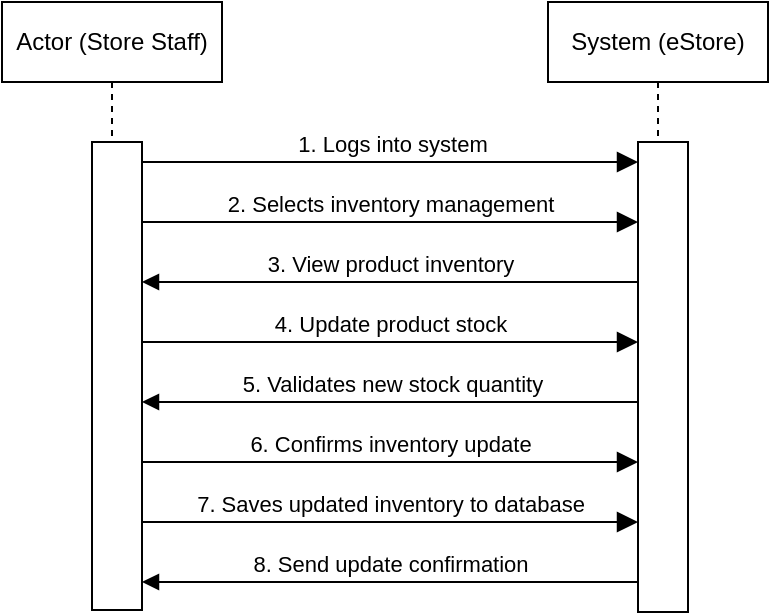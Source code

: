<mxfile version="24.7.7">
  <diagram name="Page-1" id="2YBvvXClWsGukQMizWep">
    <mxGraphModel dx="901" dy="598" grid="0" gridSize="10" guides="1" tooltips="1" connect="1" arrows="1" fold="1" page="1" pageScale="1" pageWidth="850" pageHeight="1100" background="none" math="0" shadow="0">
      <root>
        <mxCell id="0" />
        <mxCell id="1" parent="0" />
        <mxCell id="lCpbewTqBiGKCxygHLij-19" value="Actor (Store Staff)" style="shape=umlLifeline;perimeter=lifelinePerimeter;whiteSpace=wrap;html=1;container=0;dropTarget=0;collapsible=0;recursiveResize=0;outlineConnect=0;portConstraint=eastwest;newEdgeStyle={&quot;edgeStyle&quot;:&quot;elbowEdgeStyle&quot;,&quot;elbow&quot;:&quot;vertical&quot;,&quot;curved&quot;:0,&quot;rounded&quot;:0};" vertex="1" parent="1">
          <mxGeometry x="50" y="50" width="110" height="284" as="geometry" />
        </mxCell>
        <mxCell id="lCpbewTqBiGKCxygHLij-20" value="" style="html=1;points=[];perimeter=orthogonalPerimeter;outlineConnect=0;targetShapes=umlLifeline;portConstraint=eastwest;newEdgeStyle={&quot;edgeStyle&quot;:&quot;elbowEdgeStyle&quot;,&quot;elbow&quot;:&quot;vertical&quot;,&quot;curved&quot;:0,&quot;rounded&quot;:0};" vertex="1" parent="lCpbewTqBiGKCxygHLij-19">
          <mxGeometry x="45" y="70" width="25" height="234" as="geometry" />
        </mxCell>
        <mxCell id="lCpbewTqBiGKCxygHLij-21" value="System (eStore)" style="shape=umlLifeline;perimeter=lifelinePerimeter;whiteSpace=wrap;html=1;container=0;dropTarget=0;collapsible=0;recursiveResize=0;outlineConnect=0;portConstraint=eastwest;newEdgeStyle={&quot;edgeStyle&quot;:&quot;elbowEdgeStyle&quot;,&quot;elbow&quot;:&quot;vertical&quot;,&quot;curved&quot;:0,&quot;rounded&quot;:0};" vertex="1" parent="1">
          <mxGeometry x="323" y="50" width="110" height="281" as="geometry" />
        </mxCell>
        <mxCell id="lCpbewTqBiGKCxygHLij-22" value="" style="html=1;points=[];perimeter=orthogonalPerimeter;outlineConnect=0;targetShapes=umlLifeline;portConstraint=eastwest;newEdgeStyle={&quot;edgeStyle&quot;:&quot;elbowEdgeStyle&quot;,&quot;elbow&quot;:&quot;vertical&quot;,&quot;curved&quot;:0,&quot;rounded&quot;:0};" vertex="1" parent="lCpbewTqBiGKCxygHLij-21">
          <mxGeometry x="45" y="70" width="25" height="235" as="geometry" />
        </mxCell>
        <mxCell id="lCpbewTqBiGKCxygHLij-23" value="1. Logs into system" style="html=1;verticalAlign=bottom;endArrow=block;edgeStyle=elbowEdgeStyle;elbow=vertical;curved=0;rounded=0;endFill=1;endSize=8;startSize=8;" edge="1" parent="1" source="lCpbewTqBiGKCxygHLij-20" target="lCpbewTqBiGKCxygHLij-22">
          <mxGeometry x="0.003" relative="1" as="geometry">
            <mxPoint x="205" y="140" as="sourcePoint" />
            <Array as="points">
              <mxPoint x="190" y="130" />
            </Array>
            <mxPoint x="325" y="130" as="targetPoint" />
            <mxPoint as="offset" />
          </mxGeometry>
        </mxCell>
        <mxCell id="lCpbewTqBiGKCxygHLij-24" value="2. Selects inventory management" style="html=1;verticalAlign=bottom;endArrow=none;edgeStyle=elbowEdgeStyle;elbow=vertical;curved=0;rounded=0;endFill=0;endSize=8;startSize=8;startArrow=block;startFill=1;" edge="1" parent="1" source="lCpbewTqBiGKCxygHLij-22">
          <mxGeometry x="0.003" relative="1" as="geometry">
            <mxPoint x="325" y="160" as="sourcePoint" />
            <Array as="points">
              <mxPoint x="200" y="160" />
            </Array>
            <mxPoint x="120.0" y="160" as="targetPoint" />
            <mxPoint as="offset" />
          </mxGeometry>
        </mxCell>
        <mxCell id="lCpbewTqBiGKCxygHLij-25" value="3. View product inventory" style="html=1;verticalAlign=bottom;endArrow=none;endSize=8;edgeStyle=elbowEdgeStyle;elbow=vertical;curved=0;rounded=0;endFill=0;startArrow=block;startFill=1;" edge="1" parent="1" target="lCpbewTqBiGKCxygHLij-22">
          <mxGeometry relative="1" as="geometry">
            <mxPoint x="358" y="190" as="targetPoint" />
            <Array as="points">
              <mxPoint x="190" y="190" />
            </Array>
            <mxPoint x="120.0" y="190" as="sourcePoint" />
          </mxGeometry>
        </mxCell>
        <mxCell id="lCpbewTqBiGKCxygHLij-28" value="4. Update product stock" style="html=1;verticalAlign=bottom;endArrow=block;endSize=8;edgeStyle=elbowEdgeStyle;elbow=vertical;curved=0;rounded=0;endFill=1;" edge="1" parent="1" target="lCpbewTqBiGKCxygHLij-22">
          <mxGeometry x="0.001" relative="1" as="geometry">
            <mxPoint x="325" y="220" as="targetPoint" />
            <Array as="points">
              <mxPoint x="270" y="220" />
              <mxPoint x="290" y="230" />
              <mxPoint x="190" y="260" />
            </Array>
            <mxPoint x="120.0" y="220" as="sourcePoint" />
            <mxPoint as="offset" />
          </mxGeometry>
        </mxCell>
        <mxCell id="lCpbewTqBiGKCxygHLij-29" value="5. Validates new stock quantity" style="html=1;verticalAlign=bottom;endArrow=none;endSize=8;edgeStyle=elbowEdgeStyle;elbow=vertical;curved=0;rounded=0;endFill=0;startArrow=block;startFill=1;" edge="1" parent="1" target="lCpbewTqBiGKCxygHLij-22">
          <mxGeometry x="0.003" relative="1" as="geometry">
            <mxPoint x="325" y="250" as="targetPoint" />
            <Array as="points">
              <mxPoint x="180" y="250" />
            </Array>
            <mxPoint x="120.0" y="250" as="sourcePoint" />
            <mxPoint as="offset" />
          </mxGeometry>
        </mxCell>
        <mxCell id="lCpbewTqBiGKCxygHLij-31" value="6. Confirms inventory update" style="html=1;verticalAlign=bottom;endArrow=block;endSize=8;edgeStyle=elbowEdgeStyle;elbow=vertical;curved=0;rounded=0;endFill=1;" edge="1" parent="1" target="lCpbewTqBiGKCxygHLij-22">
          <mxGeometry x="-0.001" relative="1" as="geometry">
            <mxPoint x="322" y="280" as="targetPoint" />
            <Array as="points">
              <mxPoint x="178" y="280" />
            </Array>
            <mxPoint x="120" y="280" as="sourcePoint" />
            <mxPoint as="offset" />
          </mxGeometry>
        </mxCell>
        <mxCell id="lCpbewTqBiGKCxygHLij-33" value="7. Saves updated inventory to database" style="html=1;verticalAlign=bottom;endArrow=block;endSize=8;edgeStyle=elbowEdgeStyle;elbow=vertical;curved=0;rounded=0;endFill=1;startArrow=none;startFill=0;startSize=8;" edge="1" parent="1" target="lCpbewTqBiGKCxygHLij-22">
          <mxGeometry x="-0.001" relative="1" as="geometry">
            <mxPoint x="320" y="310" as="targetPoint" />
            <Array as="points">
              <mxPoint x="178" y="310" />
            </Array>
            <mxPoint x="120" y="310" as="sourcePoint" />
            <mxPoint as="offset" />
          </mxGeometry>
        </mxCell>
        <mxCell id="lCpbewTqBiGKCxygHLij-34" value="8. Send update confirmation" style="html=1;verticalAlign=bottom;endArrow=none;endSize=8;edgeStyle=elbowEdgeStyle;elbow=vertical;curved=0;rounded=0;endFill=0;startArrow=block;startFill=1;" edge="1" parent="1" target="lCpbewTqBiGKCxygHLij-22">
          <mxGeometry x="-0.001" relative="1" as="geometry">
            <mxPoint x="320" y="340" as="targetPoint" />
            <Array as="points">
              <mxPoint x="178" y="340" />
            </Array>
            <mxPoint x="120" y="340" as="sourcePoint" />
            <mxPoint as="offset" />
          </mxGeometry>
        </mxCell>
      </root>
    </mxGraphModel>
  </diagram>
</mxfile>

